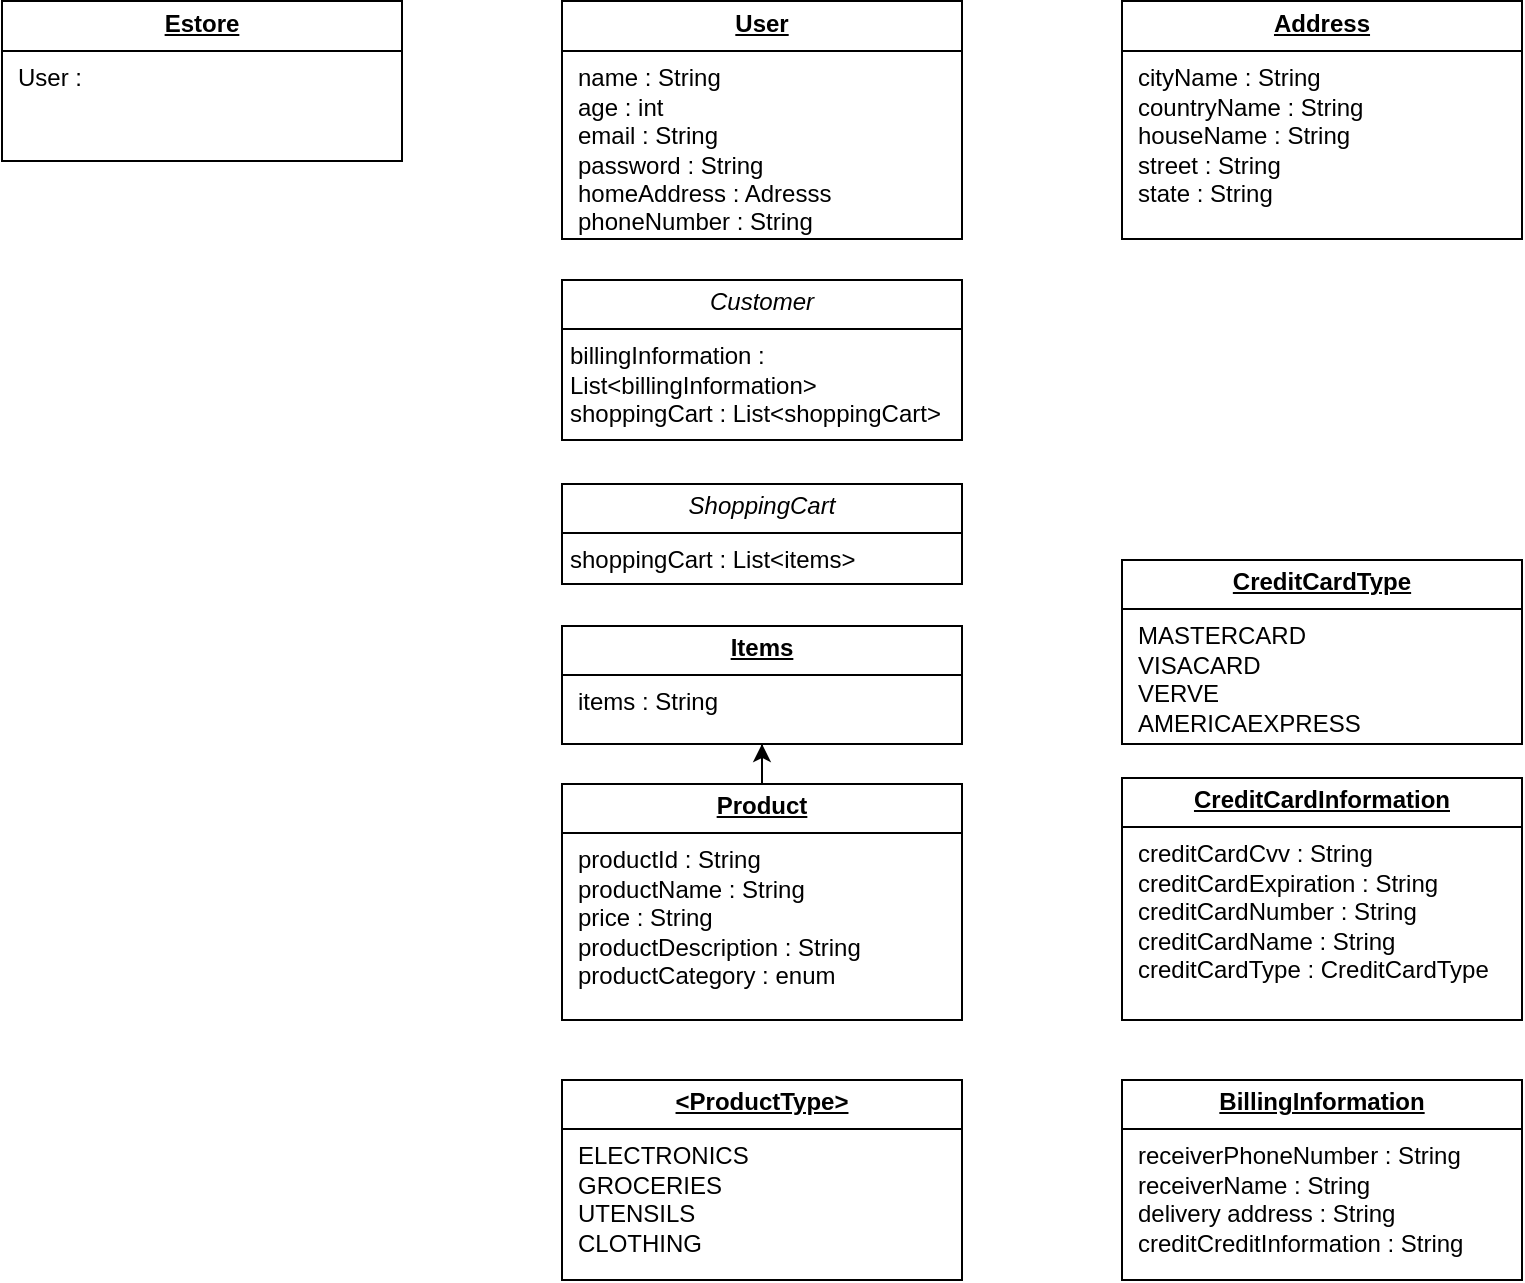 <mxfile version="27.0.9">
  <diagram name="Page-1" id="ZhNqJzEKLMoNiCytyMAO">
    <mxGraphModel dx="872" dy="529" grid="1" gridSize="10" guides="1" tooltips="1" connect="1" arrows="1" fold="1" page="1" pageScale="1" pageWidth="850" pageHeight="1100" math="0" shadow="0">
      <root>
        <mxCell id="0" />
        <mxCell id="1" parent="0" />
        <mxCell id="EpbgT9_ItG3IVoQ2TGmv-1" value="&lt;p style=&quot;margin:0px;margin-top:4px;text-align:center;text-decoration:underline;&quot;&gt;&lt;b&gt;User&lt;/b&gt;&lt;/p&gt;&lt;hr size=&quot;1&quot; style=&quot;border-style:solid;&quot;&gt;&lt;p style=&quot;margin:0px;margin-left:8px;&quot;&gt;name : String&lt;/p&gt;&lt;p style=&quot;margin:0px;margin-left:8px;&quot;&gt;age : int&lt;/p&gt;&lt;p style=&quot;margin:0px;margin-left:8px;&quot;&gt;email : String&lt;/p&gt;&lt;p style=&quot;margin:0px;margin-left:8px;&quot;&gt;password : String&lt;/p&gt;&lt;p style=&quot;margin:0px;margin-left:8px;&quot;&gt;homeAddress : Adresss&lt;/p&gt;&lt;p style=&quot;margin:0px;margin-left:8px;&quot;&gt;phoneNumber : String&lt;/p&gt;&lt;p style=&quot;margin:0px;margin-left:8px;&quot;&gt;&amp;nbsp;&amp;nbsp;&lt;/p&gt;" style="verticalAlign=top;align=left;overflow=fill;html=1;whiteSpace=wrap;" parent="1" vertex="1">
          <mxGeometry x="320" y="40.5" width="200" height="119" as="geometry" />
        </mxCell>
        <mxCell id="EpbgT9_ItG3IVoQ2TGmv-4" value="&lt;p style=&quot;margin:0px;margin-top:4px;text-align:center;&quot;&gt;&lt;i&gt;Customer&lt;/i&gt;&lt;/p&gt;&lt;hr size=&quot;1&quot; style=&quot;border-style:solid;&quot;&gt;&lt;p style=&quot;margin:0px;margin-left:4px;&quot;&gt;billingInformation : List&amp;lt;billingInformation&amp;gt;&lt;/p&gt;&lt;p style=&quot;margin:0px;margin-left:4px;&quot;&gt;shoppingCart : List&amp;lt;shoppingCart&amp;gt;&lt;/p&gt;&lt;hr size=&quot;1&quot; style=&quot;border-style:solid;&quot;&gt;&lt;p style=&quot;margin:0px;margin-left:4px;&quot;&gt;&lt;br&gt;&lt;/p&gt;" style="verticalAlign=top;align=left;overflow=fill;html=1;whiteSpace=wrap;" parent="1" vertex="1">
          <mxGeometry x="320" y="180" width="200" height="80" as="geometry" />
        </mxCell>
        <mxCell id="EpbgT9_ItG3IVoQ2TGmv-5" value="&lt;p style=&quot;margin:0px;margin-top:4px;text-align:center;&quot;&gt;&lt;i&gt;ShoppingCart&lt;/i&gt;&lt;/p&gt;&lt;hr size=&quot;1&quot; style=&quot;border-style:solid;&quot;&gt;&lt;p style=&quot;margin:0px;margin-left:4px;&quot;&gt;shoppingCart : List&amp;lt;items&amp;gt;&lt;/p&gt;&lt;hr size=&quot;1&quot; style=&quot;border-style:solid;&quot;&gt;&lt;p style=&quot;margin:0px;margin-left:4px;&quot;&gt;&lt;br&gt;&lt;/p&gt;" style="verticalAlign=top;align=left;overflow=fill;html=1;whiteSpace=wrap;" parent="1" vertex="1">
          <mxGeometry x="320" y="282" width="200" height="50" as="geometry" />
        </mxCell>
        <mxCell id="EpbgT9_ItG3IVoQ2TGmv-7" value="&lt;p style=&quot;margin:0px;margin-top:4px;text-align:center;text-decoration:underline;&quot;&gt;&lt;b&gt;Items&lt;/b&gt;&lt;/p&gt;&lt;hr size=&quot;1&quot; style=&quot;border-style:solid;&quot;&gt;&lt;p style=&quot;margin:0px;margin-left:8px;&quot;&gt;items : String&lt;/p&gt;&lt;p style=&quot;margin:0px;margin-left:8px;&quot;&gt;&lt;br&gt;&lt;/p&gt;" style="verticalAlign=top;align=left;overflow=fill;html=1;whiteSpace=wrap;" parent="1" vertex="1">
          <mxGeometry x="320" y="353" width="200" height="59" as="geometry" />
        </mxCell>
        <mxCell id="pds4f4TScctmMEfl7-aW-8" value="" style="edgeStyle=orthogonalEdgeStyle;rounded=0;orthogonalLoop=1;jettySize=auto;html=1;" edge="1" parent="1" source="EpbgT9_ItG3IVoQ2TGmv-9" target="EpbgT9_ItG3IVoQ2TGmv-7">
          <mxGeometry relative="1" as="geometry" />
        </mxCell>
        <mxCell id="EpbgT9_ItG3IVoQ2TGmv-9" value="&lt;p style=&quot;margin:0px;margin-top:4px;text-align:center;text-decoration:underline;&quot;&gt;&lt;b&gt;Product&lt;/b&gt;&lt;/p&gt;&lt;hr size=&quot;1&quot; style=&quot;border-style:solid;&quot;&gt;&lt;p style=&quot;margin:0px;margin-left:8px;&quot;&gt;productId : String&lt;/p&gt;&lt;p style=&quot;margin:0px;margin-left:8px;&quot;&gt;productName : String&lt;/p&gt;&lt;p style=&quot;margin:0px;margin-left:8px;&quot;&gt;price : String&lt;/p&gt;&lt;p style=&quot;margin:0px;margin-left:8px;&quot;&gt;productDescription : String&lt;/p&gt;&lt;p style=&quot;margin:0px;margin-left:8px;&quot;&gt;productCategory : enum&lt;/p&gt;&lt;p style=&quot;margin:0px;margin-left:8px;&quot;&gt;&lt;br&gt;&lt;/p&gt;&lt;p style=&quot;margin:0px;margin-left:8px;&quot;&gt;&lt;br&gt;&lt;/p&gt;" style="verticalAlign=top;align=left;overflow=fill;html=1;whiteSpace=wrap;" parent="1" vertex="1">
          <mxGeometry x="320" y="432" width="200" height="118" as="geometry" />
        </mxCell>
        <mxCell id="pds4f4TScctmMEfl7-aW-2" value="&lt;p style=&quot;margin: 4px 0px 0px; text-align: center; text-decoration-line: underline;&quot;&gt;&lt;b&gt;BillingInformation&lt;/b&gt;&lt;/p&gt;&lt;hr style=&quot;border-style: solid;&quot; size=&quot;1&quot;&gt;&lt;p style=&quot;margin: 0px 0px 0px 8px;&quot;&gt;receiverPhoneNumber : String&lt;/p&gt;&lt;p style=&quot;margin: 0px 0px 0px 8px;&quot;&gt;receiverName : String&lt;/p&gt;&lt;p style=&quot;margin: 0px 0px 0px 8px;&quot;&gt;delivery address : String&lt;/p&gt;&lt;p style=&quot;margin: 0px 0px 0px 8px;&quot;&gt;creditCreditInformation : String&amp;nbsp;&lt;/p&gt;&lt;p style=&quot;margin: 0px 0px 0px 8px;&quot;&gt;&lt;br&gt;&lt;/p&gt;&lt;p style=&quot;margin: 0px 0px 0px 8px;&quot;&gt;&lt;br&gt;&lt;/p&gt;" style="verticalAlign=top;align=left;overflow=fill;html=1;whiteSpace=wrap;" vertex="1" parent="1">
          <mxGeometry x="600" y="580" width="200" height="100" as="geometry" />
        </mxCell>
        <mxCell id="pds4f4TScctmMEfl7-aW-3" value="&lt;p style=&quot;margin:0px;margin-top:4px;text-align:center;text-decoration:underline;&quot;&gt;&lt;b&gt;Estore&lt;/b&gt;&lt;/p&gt;&lt;hr size=&quot;1&quot; style=&quot;border-style:solid;&quot;&gt;&lt;p style=&quot;margin:0px;margin-left:8px;&quot;&gt;User :&lt;/p&gt;&lt;p style=&quot;margin:0px;margin-left:8px;&quot;&gt;&amp;nbsp;&amp;nbsp;&lt;/p&gt;" style="verticalAlign=top;align=left;overflow=fill;html=1;whiteSpace=wrap;" vertex="1" parent="1">
          <mxGeometry x="40" y="40.5" width="200" height="80" as="geometry" />
        </mxCell>
        <mxCell id="pds4f4TScctmMEfl7-aW-4" value="&lt;p style=&quot;margin:0px;margin-top:4px;text-align:center;text-decoration:underline;&quot;&gt;&lt;b&gt;&amp;lt;ProductType&amp;gt;&lt;/b&gt;&lt;/p&gt;&lt;hr size=&quot;1&quot; style=&quot;border-style:solid;&quot;&gt;&lt;p style=&quot;margin:0px;margin-left:8px;&quot;&gt;ELECTRONICS&lt;/p&gt;&lt;p style=&quot;margin:0px;margin-left:8px;&quot;&gt;GROCERIES&lt;/p&gt;&lt;p style=&quot;margin:0px;margin-left:8px;&quot;&gt;UTENSILS&lt;/p&gt;&lt;p style=&quot;margin:0px;margin-left:8px;&quot;&gt;CLOTHING&lt;/p&gt;" style="verticalAlign=top;align=left;overflow=fill;html=1;whiteSpace=wrap;" vertex="1" parent="1">
          <mxGeometry x="320" y="580" width="200" height="100" as="geometry" />
        </mxCell>
        <mxCell id="pds4f4TScctmMEfl7-aW-5" value="&lt;p style=&quot;margin: 4px 0px 0px; text-align: center; text-decoration-line: underline;&quot;&gt;&lt;b&gt;CreditCardInformation&lt;/b&gt;&lt;/p&gt;&lt;hr style=&quot;border-style: solid;&quot; size=&quot;1&quot;&gt;&lt;p style=&quot;margin: 0px 0px 0px 8px;&quot;&gt;creditCardCvv : String&lt;/p&gt;&lt;p style=&quot;margin: 0px 0px 0px 8px;&quot;&gt;creditCardExpiration : String&lt;/p&gt;&lt;p style=&quot;margin: 0px 0px 0px 8px;&quot;&gt;creditCardNumber : String&lt;/p&gt;&lt;p style=&quot;margin: 0px 0px 0px 8px;&quot;&gt;creditCardName : St&lt;span style=&quot;color: rgba(0, 0, 0, 0); font-family: monospace; font-size: 0px; text-wrap-mode: nowrap; background-color: transparent;&quot;&gt;%3CmxGraphModel%3E%3Croot%3E%3CmxCell%20id%3D%220%22%2F%3E%3CmxCell%20id%3D%221%22%20parent%3D%220%22%2F%3E%3CmxCell%20id%3D%222%22%20value%3D%22%26lt%3Bp%20style%3D%26quot%3Bmargin%3A%204px%200px%200px%3B%20text-align%3A%20center%3B%20text-decoration-line%3A%20underline%3B%26quot%3B%26gt%3B%26lt%3Bb%26gt%3BBillingInformation%26lt%3B%2Fb%26gt%3B%26lt%3B%2Fp%26gt%3B%26lt%3Bhr%20style%3D%26quot%3Bborder-style%3A%20solid%3B%26quot%3B%20size%3D%26quot%3B1%26quot%3B%26gt%3B%26lt%3Bp%20style%3D%26quot%3Bmargin%3A%200px%200px%200px%208px%3B%26quot%3B%26gt%3BreceiverPhoneNumber%20%3A%20String%26lt%3B%2Fp%26gt%3B%26lt%3Bp%20style%3D%26quot%3Bmargin%3A%200px%200px%200px%208px%3B%26quot%3B%26gt%3BreceiverName%20%3A%20String%26lt%3B%2Fp%26gt%3B%26lt%3Bp%20style%3D%26quot%3Bmargin%3A%200px%200px%200px%208px%3B%26quot%3B%26gt%3Bdelivery%20address%20%3A%20String%26lt%3B%2Fp%26gt%3B%26lt%3Bp%20style%3D%26quot%3Bmargin%3A%200px%200px%200px%208px%3B%26quot%3B%26gt%3BcreditCreditInformation%20%3A%20String%26amp%3Bnbsp%3B%26lt%3B%2Fp%26gt%3B%26lt%3Bp%20style%3D%26quot%3Bmargin%3A%200px%200px%200px%208px%3B%26quot%3B%26gt%3B%26lt%3Bbr%26gt%3B%26lt%3B%2Fp%26gt%3B%26lt%3Bp%20style%3D%26quot%3Bmargin%3A%200px%200px%200px%208px%3B%26quot%3B%26gt%3B%26lt%3Bbr%26gt%3B%26lt%3B%2Fp%26gt%3B%22%20style%3D%22verticalAlign%3Dtop%3Balign%3Dleft%3Boverflow%3Dfill%3Bhtml%3D1%3BwhiteSpace%3Dwrap%3B%22%20vertex%3D%221%22%20parent%3D%221%22%3E%3CmxGeometry%20x%3D%22600%22%20y%3D%22600%22%20width%3D%22200%22%20height%3D%22100%22%20as%3D%22geometry%22%2F%3E%3C%2FmxCell%3E%3C%2Froot%3E%3C%2FmxGraphModel%3E&lt;/span&gt;&lt;span style=&quot;background-color: transparent; color: light-dark(rgb(0, 0, 0), rgb(255, 255, 255));&quot;&gt;ring&lt;/span&gt;&lt;/p&gt;&lt;p style=&quot;margin: 0px 0px 0px 8px;&quot;&gt;creditCardType : CreditCardType&lt;/p&gt;&lt;p style=&quot;margin: 0px 0px 0px 8px;&quot;&gt;&lt;br&gt;&lt;/p&gt;&lt;p style=&quot;margin: 0px 0px 0px 8px;&quot;&gt;&lt;br&gt;&lt;/p&gt;" style="verticalAlign=top;align=left;overflow=fill;html=1;whiteSpace=wrap;" vertex="1" parent="1">
          <mxGeometry x="600" y="429" width="200" height="121" as="geometry" />
        </mxCell>
        <mxCell id="pds4f4TScctmMEfl7-aW-6" value="&lt;p style=&quot;margin: 4px 0px 0px; text-align: center; text-decoration-line: underline;&quot;&gt;&lt;b&gt;CreditCardType&lt;/b&gt;&lt;/p&gt;&lt;hr style=&quot;border-style: solid;&quot; size=&quot;1&quot;&gt;&lt;p style=&quot;margin: 0px 0px 0px 8px;&quot;&gt;MASTERCARD&lt;br&gt;&lt;/p&gt;&lt;p style=&quot;margin: 0px 0px 0px 8px;&quot;&gt;VISACARD&lt;/p&gt;&lt;p style=&quot;margin: 0px 0px 0px 8px;&quot;&gt;VERVE&lt;/p&gt;&lt;p style=&quot;margin: 0px 0px 0px 8px;&quot;&gt;AMERICAEXPRESS&lt;/p&gt;&lt;p style=&quot;margin: 0px 0px 0px 8px;&quot;&gt;&lt;br&gt;&lt;/p&gt;&lt;p style=&quot;margin: 0px 0px 0px 8px;&quot;&gt;&lt;br&gt;&lt;/p&gt;" style="verticalAlign=top;align=left;overflow=fill;html=1;whiteSpace=wrap;" vertex="1" parent="1">
          <mxGeometry x="600" y="320" width="200" height="92" as="geometry" />
        </mxCell>
        <mxCell id="pds4f4TScctmMEfl7-aW-7" value="&lt;p style=&quot;margin:0px;margin-top:4px;text-align:center;text-decoration:underline;&quot;&gt;&lt;b&gt;Address&lt;/b&gt;&lt;/p&gt;&lt;hr size=&quot;1&quot; style=&quot;border-style:solid;&quot;&gt;&lt;p style=&quot;margin:0px;margin-left:8px;&quot;&gt;cityName : String&lt;/p&gt;&lt;p style=&quot;margin:0px;margin-left:8px;&quot;&gt;countryName : String&lt;/p&gt;&lt;p style=&quot;margin:0px;margin-left:8px;&quot;&gt;houseName : String&lt;/p&gt;&lt;p style=&quot;margin:0px;margin-left:8px;&quot;&gt;street : String&lt;/p&gt;&lt;p style=&quot;margin:0px;margin-left:8px;&quot;&gt;state : String&lt;/p&gt;&lt;p style=&quot;margin:0px;margin-left:8px;&quot;&gt;&amp;nbsp;&amp;nbsp;&lt;/p&gt;" style="verticalAlign=top;align=left;overflow=fill;html=1;whiteSpace=wrap;" vertex="1" parent="1">
          <mxGeometry x="600" y="40.5" width="200" height="119" as="geometry" />
        </mxCell>
      </root>
    </mxGraphModel>
  </diagram>
</mxfile>
